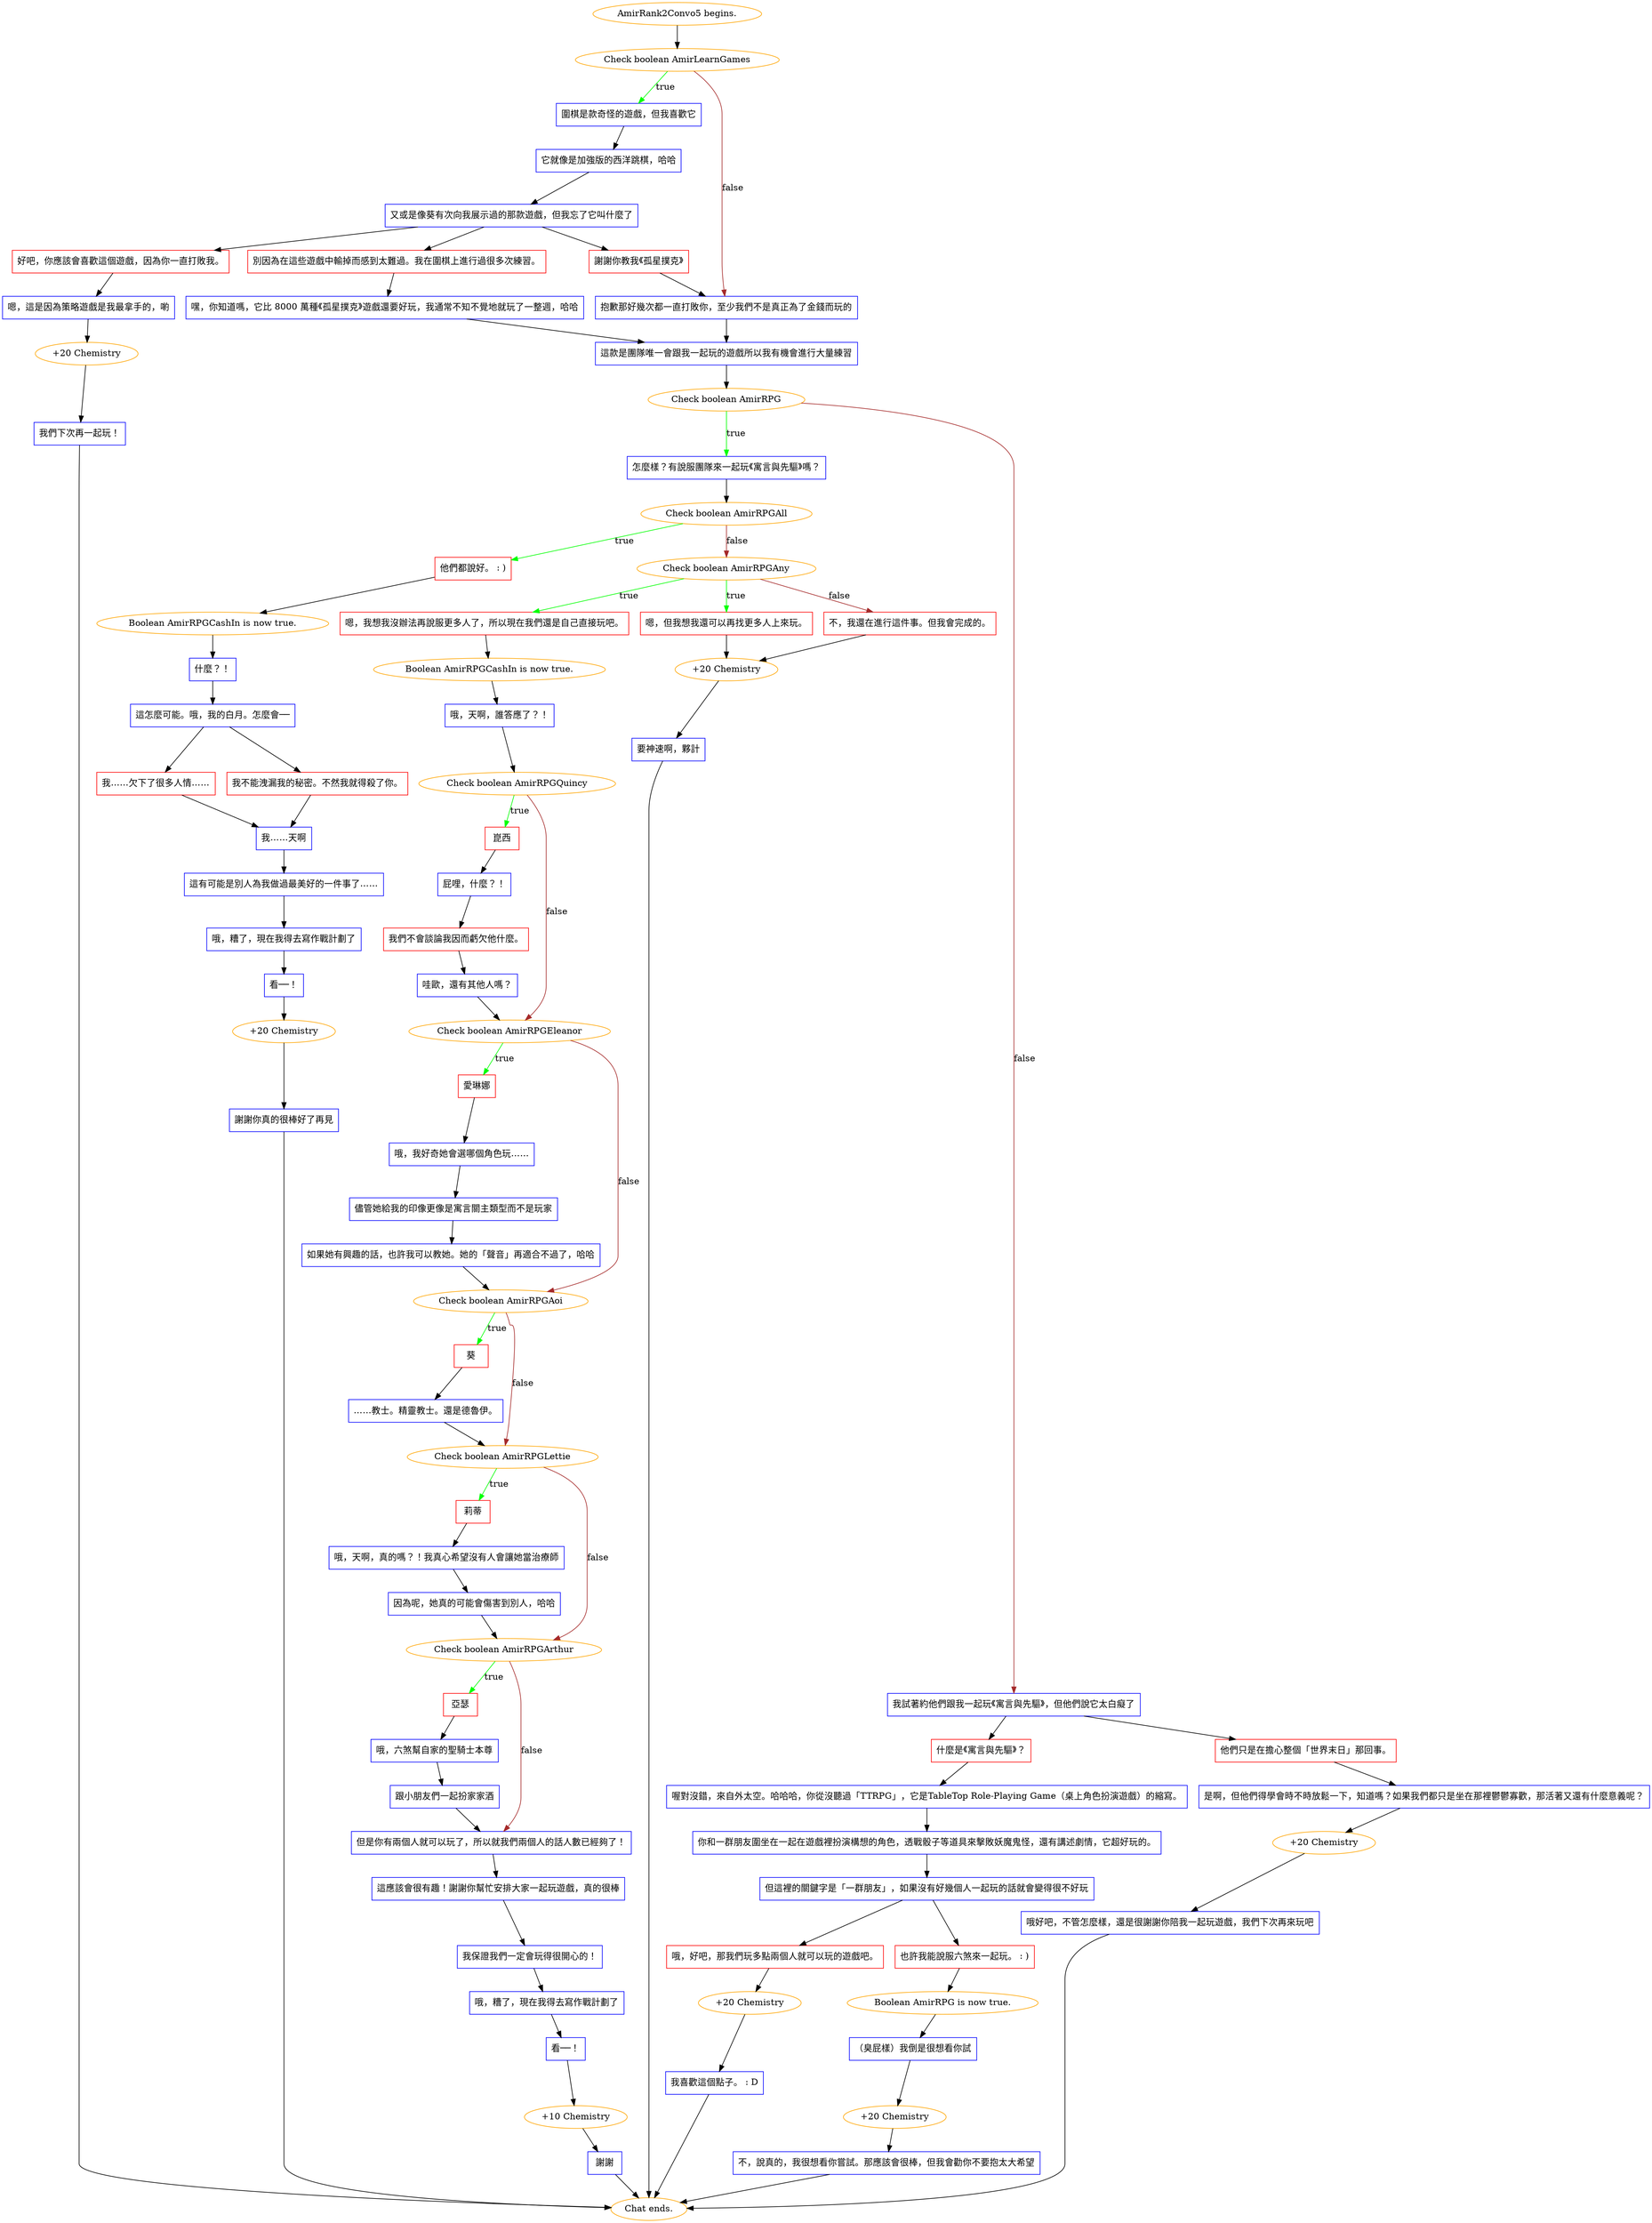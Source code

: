 digraph {
	"AmirRank2Convo5 begins." [color=orange];
		"AmirRank2Convo5 begins." -> j1963156066;
	j1963156066 [label="Check boolean AmirLearnGames",color=orange];
		j1963156066 -> j4170242135 [label=true,color=green];
		j1963156066 -> j1138896788 [label=false,color=brown];
	j4170242135 [label="圍棋是款奇怪的遊戲，但我喜歡它",shape=box,color=blue];
		j4170242135 -> j355422323;
	j1138896788 [label="抱歉那好幾次都一直打敗你，至少我們不是真正為了金錢而玩的",shape=box,color=blue];
		j1138896788 -> j1582761214;
	j355422323 [label="它就像是加強版的西洋跳棋，哈哈",shape=box,color=blue];
		j355422323 -> j792298528;
	j1582761214 [label="這款是團隊唯一會跟我一起玩的遊戲所以我有機會進行大量練習",shape=box,color=blue];
		j1582761214 -> j2374646227;
	j792298528 [label="又或是像葵有次向我展示過的那款遊戲，但我忘了它叫什麼了",shape=box,color=blue];
		j792298528 -> j1009299499;
		j792298528 -> j1737690604;
		j792298528 -> j167083442;
	j2374646227 [label="Check boolean AmirRPG",color=orange];
		j2374646227 -> j2361586171 [label=true,color=green];
		j2374646227 -> j201545621 [label=false,color=brown];
	j1009299499 [label="好吧，你應該會喜歡這個遊戲，因為你一直打敗我。",shape=box,color=red];
		j1009299499 -> j255812196;
	j1737690604 [label="別因為在這些遊戲中輸掉而感到太難過。我在圍棋上進行過很多次練習。",shape=box,color=red];
		j1737690604 -> j3483790002;
	j167083442 [label="謝謝你教我《孤星撲克》",shape=box,color=red];
		j167083442 -> j1138896788;
	j2361586171 [label="怎麼樣？有說服團隊來一起玩《寓言與先驅》嗎？",shape=box,color=blue];
		j2361586171 -> j2523097179;
	j201545621 [label="我試著約他們跟我一起玩《寓言與先驅》，但他們說它太白癡了",shape=box,color=blue];
		j201545621 -> j1521004952;
		j201545621 -> j1704876516;
	j255812196 [label="嗯，這是因為策略遊戲是我最拿手的，喲",shape=box,color=blue];
		j255812196 -> j2741681922;
	j3483790002 [label="嘿，你知道嗎，它比 8000 萬種《孤星撲克》遊戲還要好玩，我通常不知不覺地就玩了一整週，哈哈",shape=box,color=blue];
		j3483790002 -> j1582761214;
	j2523097179 [label="Check boolean AmirRPGAll",color=orange];
		j2523097179 -> j3611873478 [label=true,color=green];
		j2523097179 -> j866070678 [label=false,color=brown];
	j1521004952 [label="什麼是《寓言與先驅》？",shape=box,color=red];
		j1521004952 -> j3666693783;
	j1704876516 [label="他們只是在擔心整個「世界末日」那回事。",shape=box,color=red];
		j1704876516 -> j2776401429;
	j2741681922 [label="+20 Chemistry",color=orange];
		j2741681922 -> j3051388697;
	j3611873478 [label="他們都說好。 : )",shape=box,color=red];
		j3611873478 -> j2690022049;
	j866070678 [label="Check boolean AmirRPGAny",color=orange];
		j866070678 -> j1900230119 [label=true,color=green];
		j866070678 -> j3381197710 [label=true,color=green];
		j866070678 -> j2494214335 [label=false,color=brown];
	j3666693783 [label="喔對沒錯，來自外太空。哈哈哈，你從沒聽過「TTRPG」，它是TableTop Role-Playing Game（桌上角色扮演遊戲）的縮寫。",shape=box,color=blue];
		j3666693783 -> j440379954;
	j2776401429 [label="是啊，但他們得學會時不時放鬆一下，知道嗎？如果我們都只是坐在那裡鬱鬱寡歡，那活著又還有什麼意義呢？",shape=box,color=blue];
		j2776401429 -> j3069994764;
	j3051388697 [label="我們下次再一起玩！",shape=box,color=blue];
		j3051388697 -> "Chat ends.";
	j2690022049 [label="Boolean AmirRPGCashIn is now true.",color=orange];
		j2690022049 -> j811990416;
	j1900230119 [label="嗯，我想我沒辦法再說服更多人了，所以現在我們還是自己直接玩吧。",shape=box,color=red];
		j1900230119 -> j2472683070;
	j3381197710 [label="嗯，但我想我還可以再找更多人上來玩。",shape=box,color=red];
		j3381197710 -> j2998008196;
	j2494214335 [label="不，我還在進行這件事。但我會完成的。",shape=box,color=red];
		j2494214335 -> j2998008196;
	j440379954 [label="你和一群朋友圍坐在一起在遊戲裡扮演構想的角色，透戰骰子等道具來擊敗妖魔鬼怪，還有講述劇情，它超好玩的。",shape=box,color=blue];
		j440379954 -> j2509441077;
	j3069994764 [label="+20 Chemistry",color=orange];
		j3069994764 -> j3480721180;
	"Chat ends." [color=orange];
	j811990416 [label="什麼？！",shape=box,color=blue];
		j811990416 -> j1126191120;
	j2472683070 [label="Boolean AmirRPGCashIn is now true.",color=orange];
		j2472683070 -> j1087273320;
	j2998008196 [label="+20 Chemistry",color=orange];
		j2998008196 -> j1164160963;
	j2509441077 [label="但這裡的關鍵字是「一群朋友」，如果沒有好幾個人一起玩的話就會變得很不好玩",shape=box,color=blue];
		j2509441077 -> j2970768271;
		j2509441077 -> j699340904;
	j3480721180 [label="哦好吧，不管怎麼樣，還是很謝謝你陪我一起玩遊戲，我們下次再來玩吧",shape=box,color=blue];
		j3480721180 -> "Chat ends.";
	j1126191120 [label="這怎麼可能。哦，我的白月。怎麼會──",shape=box,color=blue];
		j1126191120 -> j1732094617;
		j1126191120 -> j2259840802;
	j1087273320 [label="哦，天啊，誰答應了？！",shape=box,color=blue];
		j1087273320 -> j3303602969;
	j1164160963 [label="要神速啊，夥計",shape=box,color=blue];
		j1164160963 -> "Chat ends.";
	j2970768271 [label="哦，好吧，那我們玩多點兩個人就可以玩的遊戲吧。",shape=box,color=red];
		j2970768271 -> j3333460061;
	j699340904 [label="也許我能說服六煞來一起玩。 : )",shape=box,color=red];
		j699340904 -> j1680515936;
	j1732094617 [label="我……欠下了很多人情……",shape=box,color=red];
		j1732094617 -> j3194890933;
	j2259840802 [label="我不能洩漏我的秘密。不然我就得殺了你。",shape=box,color=red];
		j2259840802 -> j3194890933;
	j3303602969 [label="Check boolean AmirRPGQuincy",color=orange];
		j3303602969 -> j3916631538 [label=true,color=green];
		j3303602969 -> j3631036233 [label=false,color=brown];
	j3333460061 [label="+20 Chemistry",color=orange];
		j3333460061 -> j1144521386;
	j1680515936 [label="Boolean AmirRPG is now true.",color=orange];
		j1680515936 -> j3164455011;
	j3194890933 [label="我……天啊",shape=box,color=blue];
		j3194890933 -> j867455772;
	j3916631538 [label="崑西",shape=box,color=red];
		j3916631538 -> j976630561;
	j3631036233 [label="Check boolean AmirRPGEleanor",color=orange];
		j3631036233 -> j386680788 [label=true,color=green];
		j3631036233 -> j266417375 [label=false,color=brown];
	j1144521386 [label="我喜歡這個點子。 : D",shape=box,color=blue];
		j1144521386 -> "Chat ends.";
	j3164455011 [label="（臭屁樣）我倒是很想看你試",shape=box,color=blue];
		j3164455011 -> j476510972;
	j867455772 [label="這有可能是別人為我做過最美好的一件事了……",shape=box,color=blue];
		j867455772 -> j2115118366;
	j976630561 [label="屁哩，什麼？！",shape=box,color=blue];
		j976630561 -> j411870787;
	j386680788 [label="愛琳娜",shape=box,color=red];
		j386680788 -> j1391054391;
	j266417375 [label="Check boolean AmirRPGAoi",color=orange];
		j266417375 -> j769871585 [label=true,color=green];
		j266417375 -> j2939229246 [label=false,color=brown];
	j476510972 [label="+20 Chemistry",color=orange];
		j476510972 -> j1861487751;
	j2115118366 [label="哦，糟了，現在我得去寫作戰計劃了",shape=box,color=blue];
		j2115118366 -> j955007224;
	j411870787 [label="我們不會談論我因而虧欠他什麼。",shape=box,color=red];
		j411870787 -> j1758441613;
	j1391054391 [label="哦，我好奇她會選哪個角色玩……",shape=box,color=blue];
		j1391054391 -> j4243498204;
	j769871585 [label="葵",shape=box,color=red];
		j769871585 -> j3746197615;
	j2939229246 [label="Check boolean AmirRPGLettie",color=orange];
		j2939229246 -> j2089899412 [label=true,color=green];
		j2939229246 -> j753438550 [label=false,color=brown];
	j1861487751 [label="不，說真的，我很想看你嘗試。那應該會很棒，但我會勸你不要抱太大希望",shape=box,color=blue];
		j1861487751 -> "Chat ends.";
	j955007224 [label="看──！",shape=box,color=blue];
		j955007224 -> j3570512161;
	j1758441613 [label="哇歐，還有其他人嗎？",shape=box,color=blue];
		j1758441613 -> j3631036233;
	j4243498204 [label="儘管她給我的印像更像是寓言關主類型而不是玩家",shape=box,color=blue];
		j4243498204 -> j3858929128;
	j3746197615 [label="……教士。精靈教士。還是德魯伊。",shape=box,color=blue];
		j3746197615 -> j2939229246;
	j2089899412 [label="莉蒂",shape=box,color=red];
		j2089899412 -> j356491704;
	j753438550 [label="Check boolean AmirRPGArthur",color=orange];
		j753438550 -> j1992399121 [label=true,color=green];
		j753438550 -> j1974169711 [label=false,color=brown];
	j3570512161 [label="+20 Chemistry",color=orange];
		j3570512161 -> j813741343;
	j3858929128 [label="如果她有興趣的話，也許我可以教她。她的「聲音」再適合不過了，哈哈",shape=box,color=blue];
		j3858929128 -> j266417375;
	j356491704 [label="哦，天啊，真的嗎？！我真心希望沒有人會讓她當治療師",shape=box,color=blue];
		j356491704 -> j2252155509;
	j1992399121 [label="亞瑟",shape=box,color=red];
		j1992399121 -> j3783519905;
	j1974169711 [label="但是你有兩個人就可以玩了，所以就我們兩個人的話人數已經夠了！",shape=box,color=blue];
		j1974169711 -> j869468271;
	j813741343 [label="謝謝你真的很棒好了再見",shape=box,color=blue];
		j813741343 -> "Chat ends.";
	j2252155509 [label="因為呢，她真的可能會傷害到別人，哈哈",shape=box,color=blue];
		j2252155509 -> j753438550;
	j3783519905 [label="哦，六煞幫自家的聖騎士本尊",shape=box,color=blue];
		j3783519905 -> j1915522093;
	j869468271 [label="這應該會很有趣！謝謝你幫忙安排大家一起玩遊戲，真的很棒",shape=box,color=blue];
		j869468271 -> j2396063284;
	j1915522093 [label="跟小朋友們一起扮家家酒",shape=box,color=blue];
		j1915522093 -> j1974169711;
	j2396063284 [label="我保證我們一定會玩得很開心的！",shape=box,color=blue];
		j2396063284 -> j3332969452;
	j3332969452 [label="哦，糟了，現在我得去寫作戰計劃了",shape=box,color=blue];
		j3332969452 -> j2228591142;
	j2228591142 [label="看──！",shape=box,color=blue];
		j2228591142 -> j1131334993;
	j1131334993 [label="+10 Chemistry",color=orange];
		j1131334993 -> j1720037370;
	j1720037370 [label="謝謝",shape=box,color=blue];
		j1720037370 -> "Chat ends.";
}